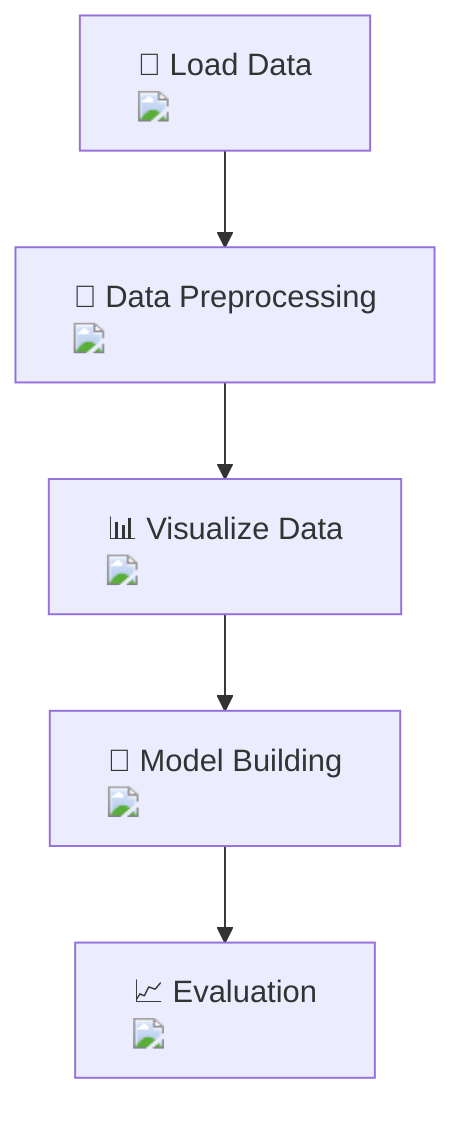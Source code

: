 flowchart TD
    A["📂 Load Data <img src='icons/file.svg' />"] --> B["🔧 Data Preprocessing <img src='icons/table.svg' />"]
    B --> C["📊 Visualize Data <img src='dummy_plots/barplot_template.svg' />"]
    C --> D["🤖 Model Building <img src='icons/brain.svg' />"]
    D --> E["📈 Evaluation <img src='dummy_plots/hist_template.svg' />"]